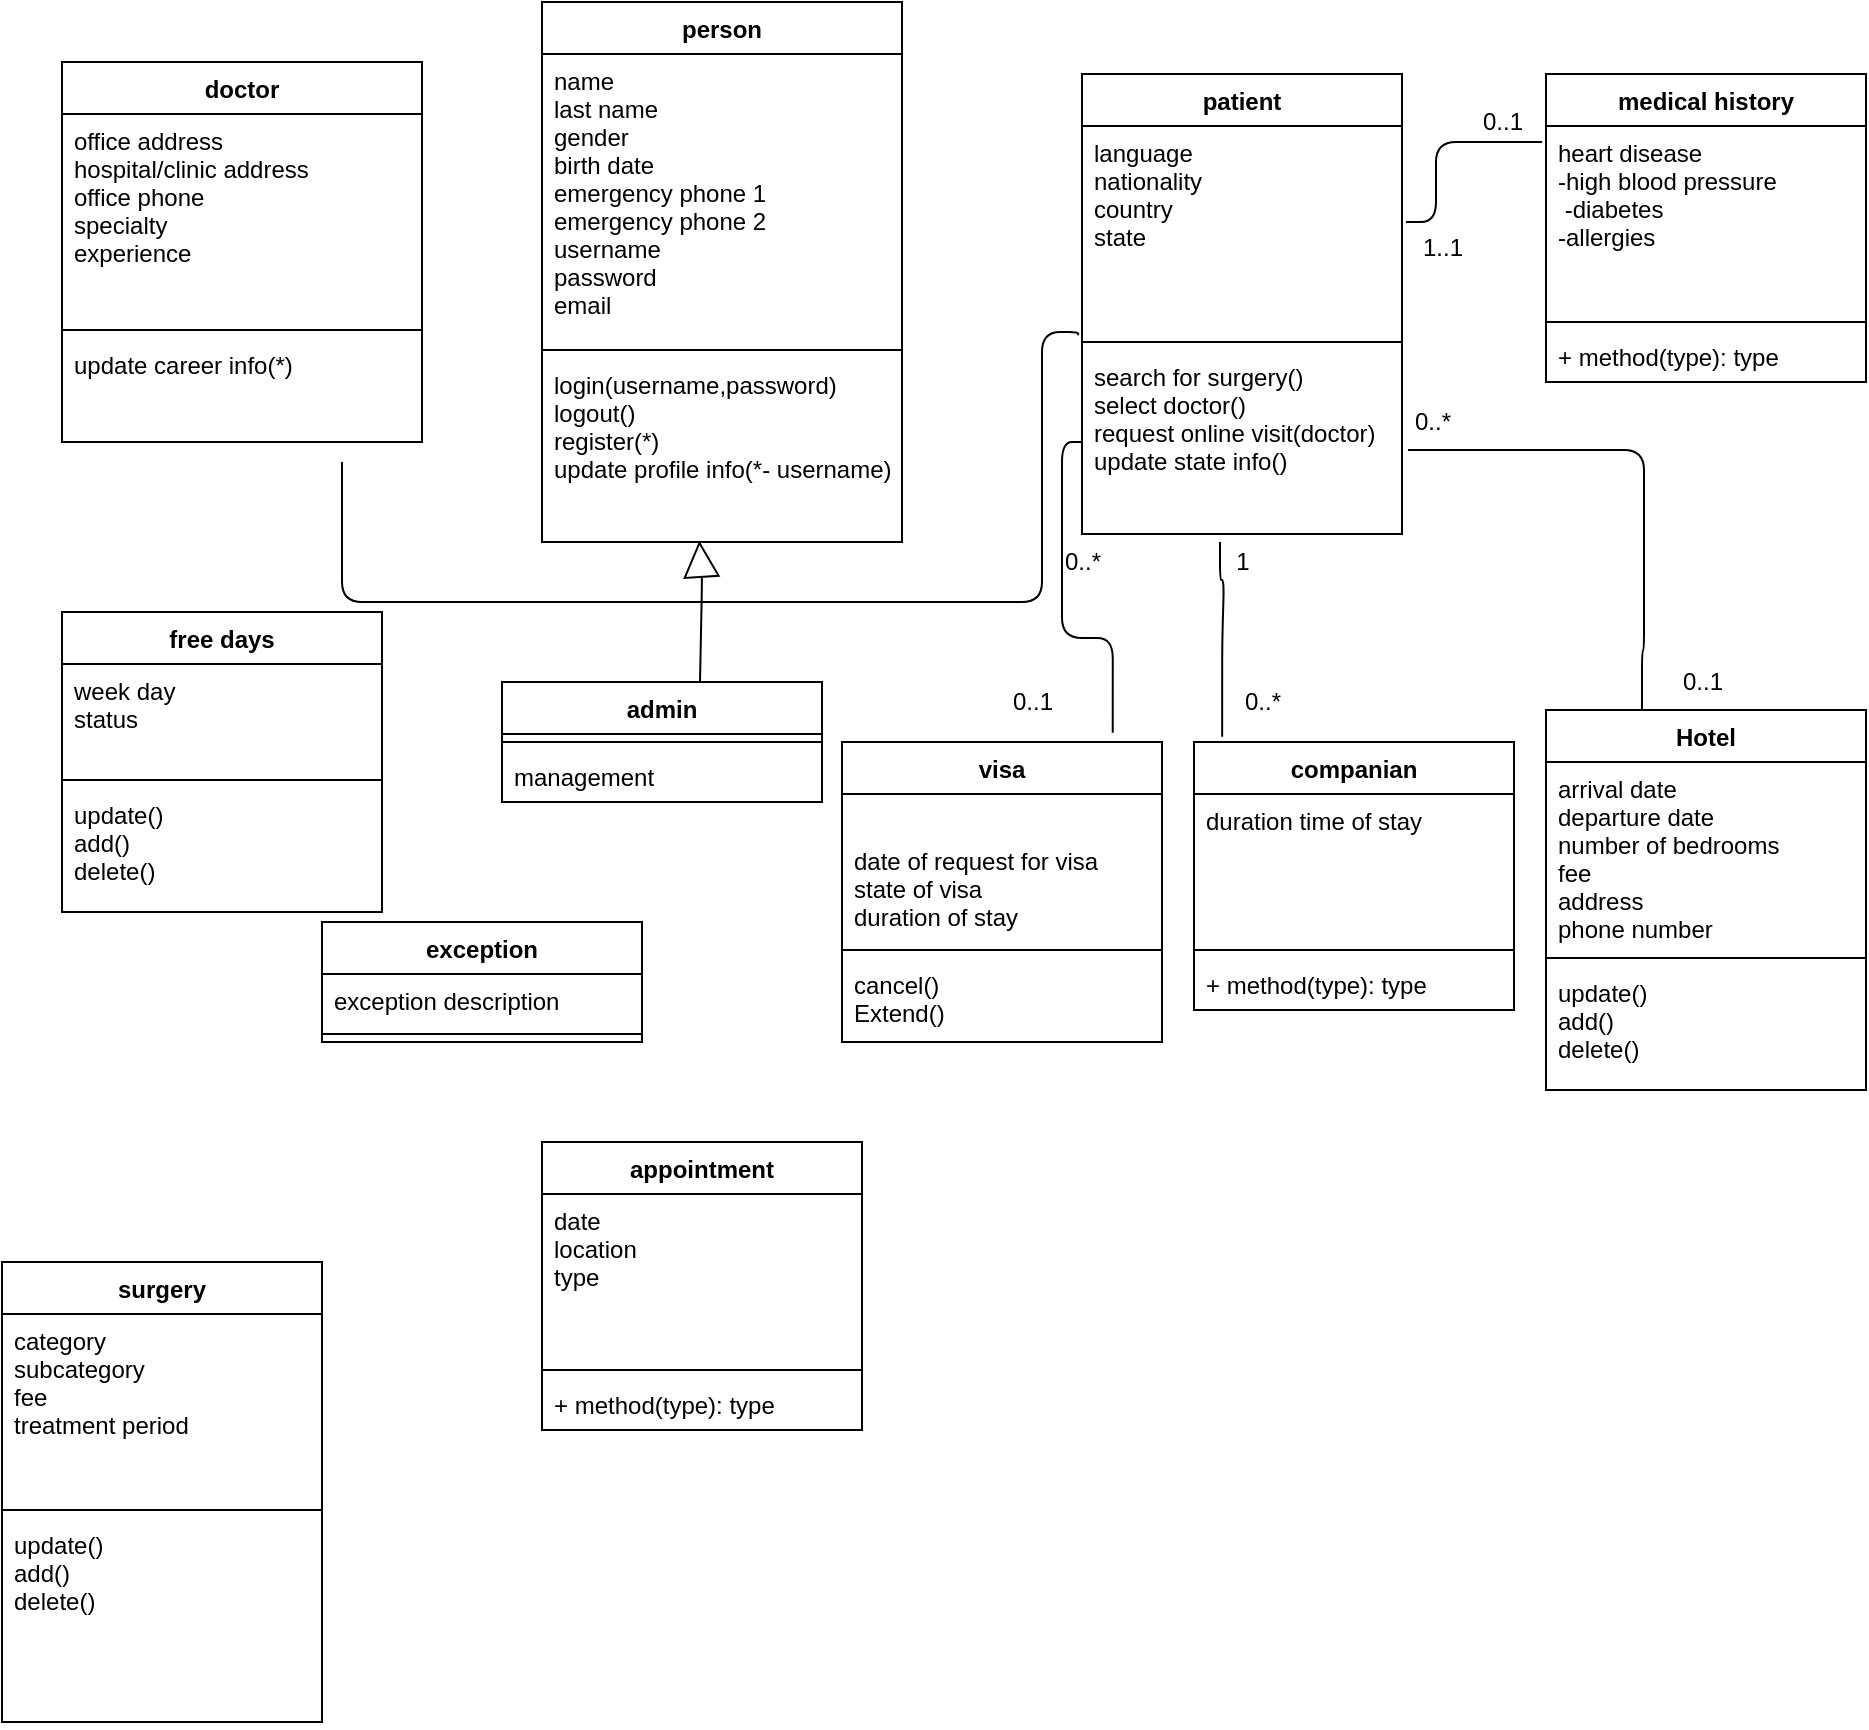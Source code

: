 <mxfile version="12.3.7" type="device" pages="1"><diagram id="okigDjlntIGOUvJSKO_q" name="Page-1"><mxGraphModel dx="768" dy="455" grid="1" gridSize="10" guides="1" tooltips="1" connect="1" arrows="1" fold="1" page="1" pageScale="1" pageWidth="850" pageHeight="1100" math="0" shadow="0"><root><mxCell id="0"/><mxCell id="1" parent="0"/><mxCell id="fdqP3ymcuMBBxNvwB8A--1" value="person" style="swimlane;fontStyle=1;align=center;verticalAlign=top;childLayout=stackLayout;horizontal=1;startSize=26;horizontalStack=0;resizeParent=1;resizeParentMax=0;resizeLast=0;collapsible=1;marginBottom=0;" parent="1" vertex="1"><mxGeometry x="340" y="130" width="180" height="270" as="geometry"><mxRectangle x="345" y="20" width="70" height="26" as="alternateBounds"/></mxGeometry></mxCell><mxCell id="fdqP3ymcuMBBxNvwB8A--2" value="name&#10;last name&#10;gender&#10;birth date&#10;emergency phone 1&#10;emergency phone 2&#10;username&#10;password&#10;email&#10;" style="text;strokeColor=none;fillColor=none;align=left;verticalAlign=top;spacingLeft=4;spacingRight=4;overflow=hidden;rotatable=0;points=[[0,0.5],[1,0.5]];portConstraint=eastwest;" parent="fdqP3ymcuMBBxNvwB8A--1" vertex="1"><mxGeometry y="26" width="180" height="144" as="geometry"/></mxCell><mxCell id="fdqP3ymcuMBBxNvwB8A--3" value="" style="line;strokeWidth=1;fillColor=none;align=left;verticalAlign=middle;spacingTop=-1;spacingLeft=3;spacingRight=3;rotatable=0;labelPosition=right;points=[];portConstraint=eastwest;" parent="fdqP3ymcuMBBxNvwB8A--1" vertex="1"><mxGeometry y="170" width="180" height="8" as="geometry"/></mxCell><mxCell id="fdqP3ymcuMBBxNvwB8A--4" value="login(username,password)&#10;logout()&#10;register(*)&#10;update profile info(*- username)&#10;" style="text;strokeColor=none;fillColor=none;align=left;verticalAlign=top;spacingLeft=4;spacingRight=4;overflow=hidden;rotatable=0;points=[[0,0.5],[1,0.5]];portConstraint=eastwest;" parent="fdqP3ymcuMBBxNvwB8A--1" vertex="1"><mxGeometry y="178" width="180" height="92" as="geometry"/></mxCell><mxCell id="fdqP3ymcuMBBxNvwB8A--6" value="patient" style="swimlane;fontStyle=1;align=center;verticalAlign=top;childLayout=stackLayout;horizontal=1;startSize=26;horizontalStack=0;resizeParent=1;resizeParentMax=0;resizeLast=0;collapsible=1;marginBottom=0;" parent="1" vertex="1"><mxGeometry x="610" y="166" width="160" height="230" as="geometry"/></mxCell><mxCell id="fdqP3ymcuMBBxNvwB8A--7" value="language&#10;nationality&#10;country&#10;state" style="text;strokeColor=none;fillColor=none;align=left;verticalAlign=top;spacingLeft=4;spacingRight=4;overflow=hidden;rotatable=0;points=[[0,0.5],[1,0.5]];portConstraint=eastwest;" parent="fdqP3ymcuMBBxNvwB8A--6" vertex="1"><mxGeometry y="26" width="160" height="104" as="geometry"/></mxCell><mxCell id="fdqP3ymcuMBBxNvwB8A--8" value="" style="line;strokeWidth=1;fillColor=none;align=left;verticalAlign=middle;spacingTop=-1;spacingLeft=3;spacingRight=3;rotatable=0;labelPosition=right;points=[];portConstraint=eastwest;" parent="fdqP3ymcuMBBxNvwB8A--6" vertex="1"><mxGeometry y="130" width="160" height="8" as="geometry"/></mxCell><mxCell id="fdqP3ymcuMBBxNvwB8A--9" value="search for surgery()&#10;select doctor()&#10;request online visit(doctor)&#10;update state info()&#10;" style="text;strokeColor=none;fillColor=none;align=left;verticalAlign=top;spacingLeft=4;spacingRight=4;overflow=hidden;rotatable=0;points=[[0,0.5],[1,0.5]];portConstraint=eastwest;" parent="fdqP3ymcuMBBxNvwB8A--6" vertex="1"><mxGeometry y="138" width="160" height="92" as="geometry"/></mxCell><mxCell id="fdqP3ymcuMBBxNvwB8A--10" value="doctor" style="swimlane;fontStyle=1;align=center;verticalAlign=top;childLayout=stackLayout;horizontal=1;startSize=26;horizontalStack=0;resizeParent=1;resizeParentMax=0;resizeLast=0;collapsible=1;marginBottom=0;" parent="1" vertex="1"><mxGeometry x="100" y="160" width="180" height="190" as="geometry"/></mxCell><mxCell id="fdqP3ymcuMBBxNvwB8A--11" value="office address &#10;hospital/clinic address&#10;office phone&#10;specialty&#10;experience" style="text;strokeColor=none;fillColor=none;align=left;verticalAlign=top;spacingLeft=4;spacingRight=4;overflow=hidden;rotatable=0;points=[[0,0.5],[1,0.5]];portConstraint=eastwest;" parent="fdqP3ymcuMBBxNvwB8A--10" vertex="1"><mxGeometry y="26" width="180" height="104" as="geometry"/></mxCell><mxCell id="fdqP3ymcuMBBxNvwB8A--12" value="" style="line;strokeWidth=1;fillColor=none;align=left;verticalAlign=middle;spacingTop=-1;spacingLeft=3;spacingRight=3;rotatable=0;labelPosition=right;points=[];portConstraint=eastwest;" parent="fdqP3ymcuMBBxNvwB8A--10" vertex="1"><mxGeometry y="130" width="180" height="8" as="geometry"/></mxCell><mxCell id="fdqP3ymcuMBBxNvwB8A--13" value="update career info(*)" style="text;strokeColor=none;fillColor=none;align=left;verticalAlign=top;spacingLeft=4;spacingRight=4;overflow=hidden;rotatable=0;points=[[0,0.5],[1,0.5]];portConstraint=eastwest;" parent="fdqP3ymcuMBBxNvwB8A--10" vertex="1"><mxGeometry y="138" width="180" height="52" as="geometry"/></mxCell><mxCell id="fdqP3ymcuMBBxNvwB8A--14" value="free days" style="swimlane;fontStyle=1;align=center;verticalAlign=top;childLayout=stackLayout;horizontal=1;startSize=26;horizontalStack=0;resizeParent=1;resizeParentMax=0;resizeLast=0;collapsible=1;marginBottom=0;" parent="1" vertex="1"><mxGeometry x="100" y="435" width="160" height="150" as="geometry"/></mxCell><mxCell id="fdqP3ymcuMBBxNvwB8A--15" value="week day&#10;status" style="text;strokeColor=none;fillColor=none;align=left;verticalAlign=top;spacingLeft=4;spacingRight=4;overflow=hidden;rotatable=0;points=[[0,0.5],[1,0.5]];portConstraint=eastwest;" parent="fdqP3ymcuMBBxNvwB8A--14" vertex="1"><mxGeometry y="26" width="160" height="54" as="geometry"/></mxCell><mxCell id="fdqP3ymcuMBBxNvwB8A--16" value="" style="line;strokeWidth=1;fillColor=none;align=left;verticalAlign=middle;spacingTop=-1;spacingLeft=3;spacingRight=3;rotatable=0;labelPosition=right;points=[];portConstraint=eastwest;" parent="fdqP3ymcuMBBxNvwB8A--14" vertex="1"><mxGeometry y="80" width="160" height="8" as="geometry"/></mxCell><mxCell id="fdqP3ymcuMBBxNvwB8A--17" value="update()&#10;add()&#10;delete()&#10;" style="text;strokeColor=none;fillColor=none;align=left;verticalAlign=top;spacingLeft=4;spacingRight=4;overflow=hidden;rotatable=0;points=[[0,0.5],[1,0.5]];portConstraint=eastwest;" parent="fdqP3ymcuMBBxNvwB8A--14" vertex="1"><mxGeometry y="88" width="160" height="62" as="geometry"/></mxCell><mxCell id="fdqP3ymcuMBBxNvwB8A--19" value="admin" style="swimlane;fontStyle=1;align=center;verticalAlign=top;childLayout=stackLayout;horizontal=1;startSize=26;horizontalStack=0;resizeParent=1;resizeParentMax=0;resizeLast=0;collapsible=1;marginBottom=0;" parent="1" vertex="1"><mxGeometry x="320" y="470" width="160" height="60" as="geometry"/></mxCell><mxCell id="fdqP3ymcuMBBxNvwB8A--21" value="" style="line;strokeWidth=1;fillColor=none;align=left;verticalAlign=middle;spacingTop=-1;spacingLeft=3;spacingRight=3;rotatable=0;labelPosition=right;points=[];portConstraint=eastwest;" parent="fdqP3ymcuMBBxNvwB8A--19" vertex="1"><mxGeometry y="26" width="160" height="8" as="geometry"/></mxCell><mxCell id="fdqP3ymcuMBBxNvwB8A--22" value="management" style="text;strokeColor=none;fillColor=none;align=left;verticalAlign=top;spacingLeft=4;spacingRight=4;overflow=hidden;rotatable=0;points=[[0,0.5],[1,0.5]];portConstraint=eastwest;" parent="fdqP3ymcuMBBxNvwB8A--19" vertex="1"><mxGeometry y="34" width="160" height="26" as="geometry"/></mxCell><mxCell id="fdqP3ymcuMBBxNvwB8A--23" value="surgery" style="swimlane;fontStyle=1;align=center;verticalAlign=top;childLayout=stackLayout;horizontal=1;startSize=26;horizontalStack=0;resizeParent=1;resizeParentMax=0;resizeLast=0;collapsible=1;marginBottom=0;" parent="1" vertex="1"><mxGeometry x="70" y="760" width="160" height="230" as="geometry"/></mxCell><mxCell id="fdqP3ymcuMBBxNvwB8A--24" value="category&#10;subcategory&#10;fee&#10;treatment period&#10;" style="text;strokeColor=none;fillColor=none;align=left;verticalAlign=top;spacingLeft=4;spacingRight=4;overflow=hidden;rotatable=0;points=[[0,0.5],[1,0.5]];portConstraint=eastwest;" parent="fdqP3ymcuMBBxNvwB8A--23" vertex="1"><mxGeometry y="26" width="160" height="94" as="geometry"/></mxCell><mxCell id="fdqP3ymcuMBBxNvwB8A--25" value="" style="line;strokeWidth=1;fillColor=none;align=left;verticalAlign=middle;spacingTop=-1;spacingLeft=3;spacingRight=3;rotatable=0;labelPosition=right;points=[];portConstraint=eastwest;" parent="fdqP3ymcuMBBxNvwB8A--23" vertex="1"><mxGeometry y="120" width="160" height="8" as="geometry"/></mxCell><mxCell id="fdqP3ymcuMBBxNvwB8A--26" value="update()&#10;add()&#10;delete()&#10;" style="text;strokeColor=none;fillColor=none;align=left;verticalAlign=top;spacingLeft=4;spacingRight=4;overflow=hidden;rotatable=0;points=[[0,0.5],[1,0.5]];portConstraint=eastwest;" parent="fdqP3ymcuMBBxNvwB8A--23" vertex="1"><mxGeometry y="128" width="160" height="102" as="geometry"/></mxCell><mxCell id="fdqP3ymcuMBBxNvwB8A--27" value="exception" style="swimlane;fontStyle=1;align=center;verticalAlign=top;childLayout=stackLayout;horizontal=1;startSize=26;horizontalStack=0;resizeParent=1;resizeParentMax=0;resizeLast=0;collapsible=1;marginBottom=0;" parent="1" vertex="1"><mxGeometry x="230" y="590" width="160" height="60" as="geometry"/></mxCell><mxCell id="fdqP3ymcuMBBxNvwB8A--28" value="exception description" style="text;strokeColor=none;fillColor=none;align=left;verticalAlign=top;spacingLeft=4;spacingRight=4;overflow=hidden;rotatable=0;points=[[0,0.5],[1,0.5]];portConstraint=eastwest;" parent="fdqP3ymcuMBBxNvwB8A--27" vertex="1"><mxGeometry y="26" width="160" height="26" as="geometry"/></mxCell><mxCell id="fdqP3ymcuMBBxNvwB8A--29" value="" style="line;strokeWidth=1;fillColor=none;align=left;verticalAlign=middle;spacingTop=-1;spacingLeft=3;spacingRight=3;rotatable=0;labelPosition=right;points=[];portConstraint=eastwest;" parent="fdqP3ymcuMBBxNvwB8A--27" vertex="1"><mxGeometry y="52" width="160" height="8" as="geometry"/></mxCell><mxCell id="fdqP3ymcuMBBxNvwB8A--31" value="appointment" style="swimlane;fontStyle=1;align=center;verticalAlign=top;childLayout=stackLayout;horizontal=1;startSize=26;horizontalStack=0;resizeParent=1;resizeParentMax=0;resizeLast=0;collapsible=1;marginBottom=0;" parent="1" vertex="1"><mxGeometry x="340" y="700" width="160" height="144" as="geometry"/></mxCell><mxCell id="fdqP3ymcuMBBxNvwB8A--32" value="date&#10;location&#10;type" style="text;strokeColor=none;fillColor=none;align=left;verticalAlign=top;spacingLeft=4;spacingRight=4;overflow=hidden;rotatable=0;points=[[0,0.5],[1,0.5]];portConstraint=eastwest;" parent="fdqP3ymcuMBBxNvwB8A--31" vertex="1"><mxGeometry y="26" width="160" height="84" as="geometry"/></mxCell><mxCell id="fdqP3ymcuMBBxNvwB8A--33" value="" style="line;strokeWidth=1;fillColor=none;align=left;verticalAlign=middle;spacingTop=-1;spacingLeft=3;spacingRight=3;rotatable=0;labelPosition=right;points=[];portConstraint=eastwest;" parent="fdqP3ymcuMBBxNvwB8A--31" vertex="1"><mxGeometry y="110" width="160" height="8" as="geometry"/></mxCell><mxCell id="fdqP3ymcuMBBxNvwB8A--34" value="+ method(type): type" style="text;strokeColor=none;fillColor=none;align=left;verticalAlign=top;spacingLeft=4;spacingRight=4;overflow=hidden;rotatable=0;points=[[0,0.5],[1,0.5]];portConstraint=eastwest;" parent="fdqP3ymcuMBBxNvwB8A--31" vertex="1"><mxGeometry y="118" width="160" height="26" as="geometry"/></mxCell><mxCell id="I5fYs8UCR9tkuWBcnOww-1" value="visa" style="swimlane;fontStyle=1;align=center;verticalAlign=top;childLayout=stackLayout;horizontal=1;startSize=26;horizontalStack=0;resizeParent=1;resizeParentMax=0;resizeLast=0;collapsible=1;marginBottom=0;" vertex="1" parent="1"><mxGeometry x="490" y="500" width="160" height="150" as="geometry"/></mxCell><mxCell id="I5fYs8UCR9tkuWBcnOww-24" value="&lt;span style=&quot;color: rgba(0 , 0 , 0 , 0) ; font-family: monospace ; font-size: 0px&quot;&gt;%3CmxGraphModel%3E%3Croot%3E%3CmxCell%20id%3D%220%22%2F%3E%3CmxCell%20id%3D%221%22%20parent%3D%220%22%2F%3E%3CmxCell%20id%3D%222%22%20value%3D%220..1%22%20style%3D%22text%3Bhtml%3D1%3Balign%3Dcenter%3BverticalAlign%3Dmiddle%3Bresizable%3D0%3Bpoints%3D%5B%5D%3B%3Bautosize%3D1%3B%22%20vertex%3D%221%22%20parent%3D%221%22%3E%3CmxGeometry%20x%3D%22510%22%20y%3D%22580%22%20width%3D%2240%22%20height%3D%2220%22%20as%3D%22geometry%22%2F%3E%3C%2FmxCell%3E%3C%2Froot%3E%3C%2FmxGraphModel%3E&lt;/span&gt;" style="text;html=1;align=center;verticalAlign=middle;resizable=0;points=[];;autosize=1;" vertex="1" parent="I5fYs8UCR9tkuWBcnOww-1"><mxGeometry y="26" width="160" height="20" as="geometry"/></mxCell><mxCell id="I5fYs8UCR9tkuWBcnOww-2" value="date of request for visa&#10;state of visa&#10;duration of stay" style="text;strokeColor=none;fillColor=none;align=left;verticalAlign=top;spacingLeft=4;spacingRight=4;overflow=hidden;rotatable=0;points=[[0,0.5],[1,0.5]];portConstraint=eastwest;" vertex="1" parent="I5fYs8UCR9tkuWBcnOww-1"><mxGeometry y="46" width="160" height="54" as="geometry"/></mxCell><mxCell id="I5fYs8UCR9tkuWBcnOww-3" value="" style="line;strokeWidth=1;fillColor=none;align=left;verticalAlign=middle;spacingTop=-1;spacingLeft=3;spacingRight=3;rotatable=0;labelPosition=right;points=[];portConstraint=eastwest;" vertex="1" parent="I5fYs8UCR9tkuWBcnOww-1"><mxGeometry y="100" width="160" height="8" as="geometry"/></mxCell><mxCell id="I5fYs8UCR9tkuWBcnOww-4" value="cancel()&#10;Extend()&#10;" style="text;strokeColor=none;fillColor=none;align=left;verticalAlign=top;spacingLeft=4;spacingRight=4;overflow=hidden;rotatable=0;points=[[0,0.5],[1,0.5]];portConstraint=eastwest;" vertex="1" parent="I5fYs8UCR9tkuWBcnOww-1"><mxGeometry y="108" width="160" height="42" as="geometry"/></mxCell><mxCell id="I5fYs8UCR9tkuWBcnOww-19" value="" style="endArrow=none;html=1;edgeStyle=orthogonalEdgeStyle;entryX=0.846;entryY=-0.031;entryDx=0;entryDy=0;entryPerimeter=0;" edge="1" parent="1" source="fdqP3ymcuMBBxNvwB8A--9" target="I5fYs8UCR9tkuWBcnOww-1"><mxGeometry relative="1" as="geometry"><mxPoint x="430" y="650" as="sourcePoint"/><mxPoint x="540" y="650" as="targetPoint"/></mxGeometry></mxCell><mxCell id="I5fYs8UCR9tkuWBcnOww-23" value="0..*" style="text;html=1;align=center;verticalAlign=middle;resizable=0;points=[];;autosize=1;" vertex="1" parent="1"><mxGeometry x="595" y="400" width="30" height="20" as="geometry"/></mxCell><mxCell id="I5fYs8UCR9tkuWBcnOww-27" value="0..1" style="text;html=1;align=center;verticalAlign=middle;resizable=0;points=[];;autosize=1;" vertex="1" parent="1"><mxGeometry x="565" y="470" width="40" height="20" as="geometry"/></mxCell><mxCell id="I5fYs8UCR9tkuWBcnOww-28" value="companian" style="swimlane;fontStyle=1;align=center;verticalAlign=top;childLayout=stackLayout;horizontal=1;startSize=26;horizontalStack=0;resizeParent=1;resizeParentMax=0;resizeLast=0;collapsible=1;marginBottom=0;" vertex="1" parent="1"><mxGeometry x="666" y="500" width="160" height="134" as="geometry"/></mxCell><mxCell id="I5fYs8UCR9tkuWBcnOww-29" value="duration time of stay" style="text;strokeColor=none;fillColor=none;align=left;verticalAlign=top;spacingLeft=4;spacingRight=4;overflow=hidden;rotatable=0;points=[[0,0.5],[1,0.5]];portConstraint=eastwest;" vertex="1" parent="I5fYs8UCR9tkuWBcnOww-28"><mxGeometry y="26" width="160" height="74" as="geometry"/></mxCell><mxCell id="I5fYs8UCR9tkuWBcnOww-30" value="" style="line;strokeWidth=1;fillColor=none;align=left;verticalAlign=middle;spacingTop=-1;spacingLeft=3;spacingRight=3;rotatable=0;labelPosition=right;points=[];portConstraint=eastwest;" vertex="1" parent="I5fYs8UCR9tkuWBcnOww-28"><mxGeometry y="100" width="160" height="8" as="geometry"/></mxCell><mxCell id="I5fYs8UCR9tkuWBcnOww-31" value="+ method(type): type" style="text;strokeColor=none;fillColor=none;align=left;verticalAlign=top;spacingLeft=4;spacingRight=4;overflow=hidden;rotatable=0;points=[[0,0.5],[1,0.5]];portConstraint=eastwest;" vertex="1" parent="I5fYs8UCR9tkuWBcnOww-28"><mxGeometry y="108" width="160" height="26" as="geometry"/></mxCell><mxCell id="I5fYs8UCR9tkuWBcnOww-32" value="" style="endArrow=none;html=1;edgeStyle=orthogonalEdgeStyle;exitX=0.088;exitY=-0.02;exitDx=0;exitDy=0;exitPerimeter=0;" edge="1" parent="1" source="I5fYs8UCR9tkuWBcnOww-28"><mxGeometry relative="1" as="geometry"><mxPoint x="680" y="480" as="sourcePoint"/><mxPoint x="679" y="400" as="targetPoint"/><Array as="points"><mxPoint x="680" y="450"/><mxPoint x="681" y="450"/><mxPoint x="681" y="419"/><mxPoint x="679" y="419"/><mxPoint x="679" y="400"/></Array></mxGeometry></mxCell><mxCell id="I5fYs8UCR9tkuWBcnOww-33" value="" style="resizable=0;html=1;align=left;verticalAlign=bottom;labelBackgroundColor=#ffffff;fontSize=10;" connectable="0" vertex="1" parent="I5fYs8UCR9tkuWBcnOww-32"><mxGeometry x="-1" relative="1" as="geometry"/></mxCell><mxCell id="I5fYs8UCR9tkuWBcnOww-36" value="0..*" style="text;html=1;align=center;verticalAlign=middle;resizable=0;points=[];;autosize=1;direction=south;" vertex="1" parent="1"><mxGeometry x="690" y="465" width="20" height="30" as="geometry"/></mxCell><mxCell id="I5fYs8UCR9tkuWBcnOww-37" value="1" style="text;html=1;align=center;verticalAlign=middle;resizable=0;points=[];;autosize=1;" vertex="1" parent="1"><mxGeometry x="680" y="400" width="20" height="20" as="geometry"/></mxCell><mxCell id="I5fYs8UCR9tkuWBcnOww-38" value="Hotel" style="swimlane;fontStyle=1;align=center;verticalAlign=top;childLayout=stackLayout;horizontal=1;startSize=26;horizontalStack=0;resizeParent=1;resizeParentMax=0;resizeLast=0;collapsible=1;marginBottom=0;" vertex="1" parent="1"><mxGeometry x="842" y="484" width="160" height="190" as="geometry"/></mxCell><mxCell id="I5fYs8UCR9tkuWBcnOww-39" value="arrival date&#10;departure date&#10;number of bedrooms &#10;fee&#10;address&#10;phone number" style="text;strokeColor=none;fillColor=none;align=left;verticalAlign=top;spacingLeft=4;spacingRight=4;overflow=hidden;rotatable=0;points=[[0,0.5],[1,0.5]];portConstraint=eastwest;" vertex="1" parent="I5fYs8UCR9tkuWBcnOww-38"><mxGeometry y="26" width="160" height="94" as="geometry"/></mxCell><mxCell id="I5fYs8UCR9tkuWBcnOww-40" value="" style="line;strokeWidth=1;fillColor=none;align=left;verticalAlign=middle;spacingTop=-1;spacingLeft=3;spacingRight=3;rotatable=0;labelPosition=right;points=[];portConstraint=eastwest;" vertex="1" parent="I5fYs8UCR9tkuWBcnOww-38"><mxGeometry y="120" width="160" height="8" as="geometry"/></mxCell><mxCell id="I5fYs8UCR9tkuWBcnOww-41" value="update()&#10;add()&#10;delete()&#10;" style="text;strokeColor=none;fillColor=none;align=left;verticalAlign=top;spacingLeft=4;spacingRight=4;overflow=hidden;rotatable=0;points=[[0,0.5],[1,0.5]];portConstraint=eastwest;" vertex="1" parent="I5fYs8UCR9tkuWBcnOww-38"><mxGeometry y="128" width="160" height="62" as="geometry"/></mxCell><mxCell id="I5fYs8UCR9tkuWBcnOww-42" value="" style="endArrow=none;html=1;edgeStyle=orthogonalEdgeStyle;" edge="1" parent="1"><mxGeometry relative="1" as="geometry"><mxPoint x="890" y="484" as="sourcePoint"/><mxPoint x="773" y="354" as="targetPoint"/><Array as="points"><mxPoint x="890" y="454"/><mxPoint x="891" y="454"/><mxPoint x="891" y="354"/><mxPoint x="773" y="354"/></Array></mxGeometry></mxCell><mxCell id="I5fYs8UCR9tkuWBcnOww-43" value="" style="resizable=0;html=1;align=left;verticalAlign=bottom;labelBackgroundColor=#ffffff;fontSize=10;" connectable="0" vertex="1" parent="I5fYs8UCR9tkuWBcnOww-42"><mxGeometry x="-1" relative="1" as="geometry"/></mxCell><mxCell id="I5fYs8UCR9tkuWBcnOww-45" value="0..*" style="text;html=1;align=center;verticalAlign=middle;resizable=0;points=[];;autosize=1;" vertex="1" parent="1"><mxGeometry x="770" y="330" width="30" height="20" as="geometry"/></mxCell><mxCell id="I5fYs8UCR9tkuWBcnOww-47" value="0..1" style="text;html=1;align=center;verticalAlign=middle;resizable=0;points=[];;autosize=1;" vertex="1" parent="1"><mxGeometry x="900" y="460" width="40" height="20" as="geometry"/></mxCell><mxCell id="I5fYs8UCR9tkuWBcnOww-48" value="medical history" style="swimlane;fontStyle=1;align=center;verticalAlign=top;childLayout=stackLayout;horizontal=1;startSize=26;horizontalStack=0;resizeParent=1;resizeParentMax=0;resizeLast=0;collapsible=1;marginBottom=0;" vertex="1" parent="1"><mxGeometry x="842" y="166" width="160" height="154" as="geometry"/></mxCell><mxCell id="I5fYs8UCR9tkuWBcnOww-49" value="heart disease&#10;-high blood pressure&#10; -diabetes&#10;-allergies" style="text;strokeColor=none;fillColor=none;align=left;verticalAlign=top;spacingLeft=4;spacingRight=4;overflow=hidden;rotatable=0;points=[[0,0.5],[1,0.5]];portConstraint=eastwest;" vertex="1" parent="I5fYs8UCR9tkuWBcnOww-48"><mxGeometry y="26" width="160" height="94" as="geometry"/></mxCell><mxCell id="I5fYs8UCR9tkuWBcnOww-50" value="" style="line;strokeWidth=1;fillColor=none;align=left;verticalAlign=middle;spacingTop=-1;spacingLeft=3;spacingRight=3;rotatable=0;labelPosition=right;points=[];portConstraint=eastwest;" vertex="1" parent="I5fYs8UCR9tkuWBcnOww-48"><mxGeometry y="120" width="160" height="8" as="geometry"/></mxCell><mxCell id="I5fYs8UCR9tkuWBcnOww-51" value="+ method(type): type" style="text;strokeColor=none;fillColor=none;align=left;verticalAlign=top;spacingLeft=4;spacingRight=4;overflow=hidden;rotatable=0;points=[[0,0.5],[1,0.5]];portConstraint=eastwest;" vertex="1" parent="I5fYs8UCR9tkuWBcnOww-48"><mxGeometry y="128" width="160" height="26" as="geometry"/></mxCell><mxCell id="I5fYs8UCR9tkuWBcnOww-56" value="" style="endArrow=none;html=1;edgeStyle=orthogonalEdgeStyle;entryX=-0.012;entryY=0.085;entryDx=0;entryDy=0;entryPerimeter=0;" edge="1" parent="1" target="I5fYs8UCR9tkuWBcnOww-49"><mxGeometry relative="1" as="geometry"><mxPoint x="772" y="240" as="sourcePoint"/><mxPoint x="786.5" y="200" as="targetPoint"/><Array as="points"><mxPoint x="772" y="240"/><mxPoint x="787" y="240"/><mxPoint x="787" y="200"/></Array></mxGeometry></mxCell><mxCell id="I5fYs8UCR9tkuWBcnOww-57" value="" style="resizable=0;html=1;align=left;verticalAlign=bottom;labelBackgroundColor=#ffffff;fontSize=10;" connectable="0" vertex="1" parent="I5fYs8UCR9tkuWBcnOww-56"><mxGeometry x="-1" relative="1" as="geometry"/></mxCell><mxCell id="I5fYs8UCR9tkuWBcnOww-59" value="0..1" style="text;html=1;align=center;verticalAlign=middle;resizable=0;points=[];;autosize=1;" vertex="1" parent="1"><mxGeometry x="800" y="180" width="40" height="20" as="geometry"/></mxCell><mxCell id="I5fYs8UCR9tkuWBcnOww-80" value="" style="endArrow=block;endSize=16;endFill=0;html=1;entryX=0.437;entryY=0.993;entryDx=0;entryDy=0;entryPerimeter=0;" edge="1" parent="1" target="fdqP3ymcuMBBxNvwB8A--4"><mxGeometry x="1" y="158" width="160" relative="1" as="geometry"><mxPoint x="419" y="470" as="sourcePoint"/><mxPoint x="470" y="420" as="targetPoint"/><Array as="points"><mxPoint x="420" y="420"/></Array><mxPoint x="150" y="108" as="offset"/></mxGeometry></mxCell><mxCell id="I5fYs8UCR9tkuWBcnOww-93" value="" style="endArrow=none;html=1;edgeStyle=orthogonalEdgeStyle;entryX=-0.012;entryY=1.006;entryDx=0;entryDy=0;entryPerimeter=0;" edge="1" parent="1" target="fdqP3ymcuMBBxNvwB8A--7"><mxGeometry relative="1" as="geometry"><mxPoint x="240" y="360" as="sourcePoint"/><mxPoint x="600" y="295" as="targetPoint"/><Array as="points"><mxPoint x="240" y="430"/><mxPoint x="590" y="430"/><mxPoint x="590" y="295"/><mxPoint x="608" y="295"/></Array></mxGeometry></mxCell><mxCell id="I5fYs8UCR9tkuWBcnOww-95" value="" style="resizable=0;html=1;align=right;verticalAlign=bottom;labelBackgroundColor=#ffffff;fontSize=10;" connectable="0" vertex="1" parent="I5fYs8UCR9tkuWBcnOww-93"><mxGeometry x="1" relative="1" as="geometry"/></mxCell><mxCell id="I5fYs8UCR9tkuWBcnOww-60" value="1..1" style="text;html=1;align=center;verticalAlign=middle;resizable=0;points=[];;autosize=1;" vertex="1" parent="1"><mxGeometry x="710" y="243" width="160" height="20" as="geometry"/></mxCell></root></mxGraphModel></diagram></mxfile>